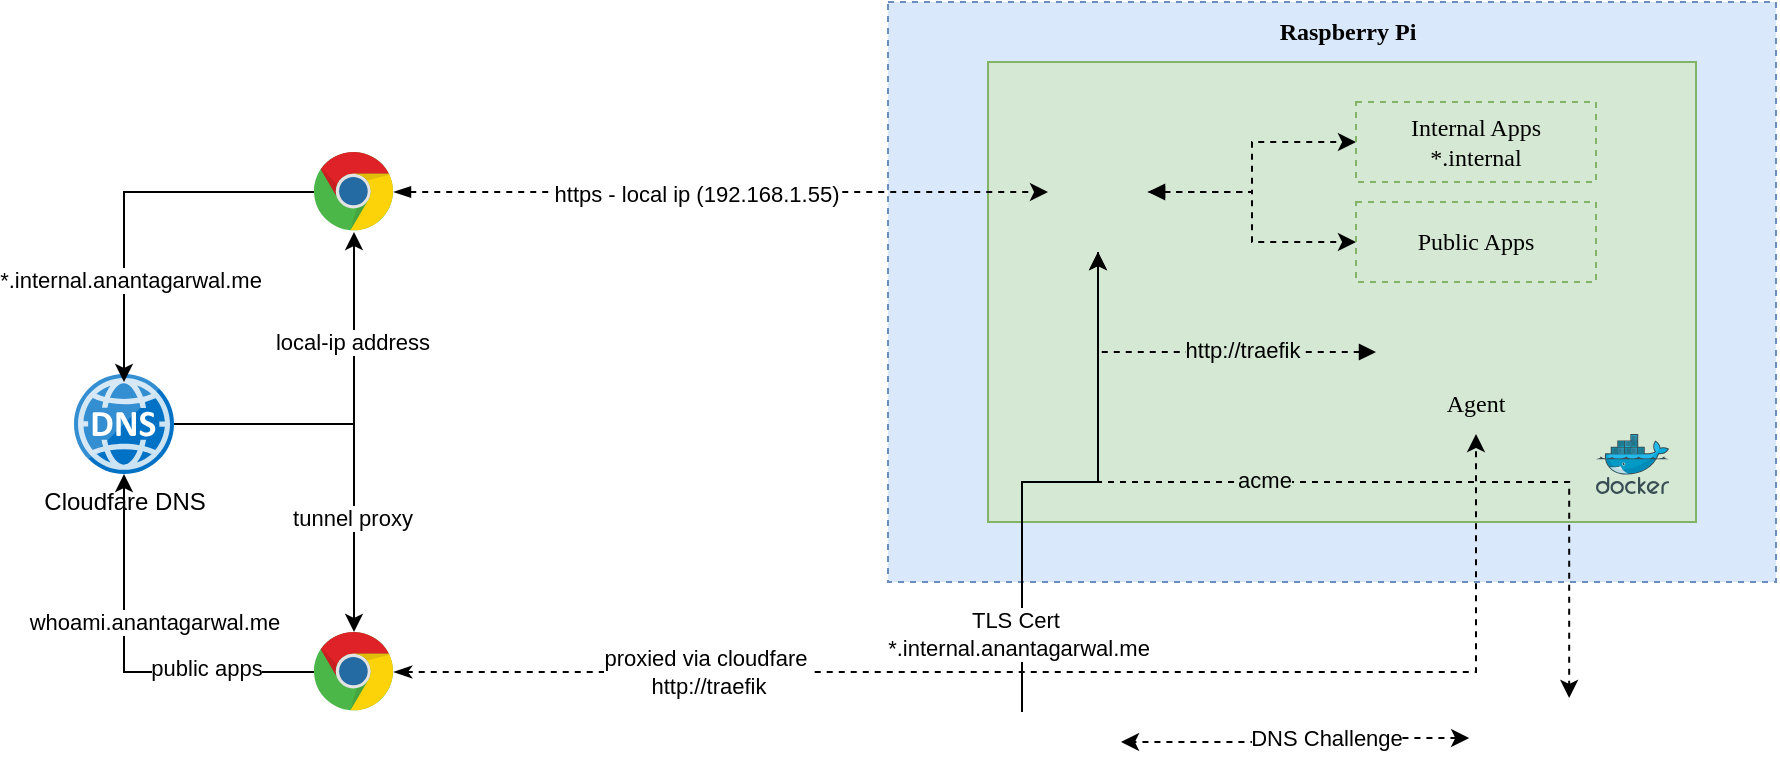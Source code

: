 <mxfile version="28.0.6">
  <diagram name="Page-1" id="g_UVqDcBMchZNELhRoKj">
    <mxGraphModel dx="1426" dy="841" grid="1" gridSize="10" guides="1" tooltips="1" connect="1" arrows="1" fold="1" page="1" pageScale="1" pageWidth="1100" pageHeight="1700" math="0" shadow="0">
      <root>
        <mxCell id="0" />
        <mxCell id="1" parent="0" />
        <mxCell id="pERkv3QoaEtKQf-kVdr6-24" value="" style="rounded=0;whiteSpace=wrap;html=1;fillColor=#dae8fc;strokeColor=#6c8ebf;dashed=1;strokeWidth=1;" vertex="1" parent="1">
          <mxGeometry x="560" y="270" width="444" height="290" as="geometry" />
        </mxCell>
        <mxCell id="pERkv3QoaEtKQf-kVdr6-27" value="" style="rounded=0;whiteSpace=wrap;html=1;fillColor=#d5e8d4;strokeColor=#82b366;" vertex="1" parent="1">
          <mxGeometry x="610" y="300" width="354" height="230" as="geometry" />
        </mxCell>
        <mxCell id="pERkv3QoaEtKQf-kVdr6-25" value="" style="shape=image;html=1;verticalAlign=top;verticalLabelPosition=bottom;labelBackgroundColor=#ffffff;imageAspect=0;aspect=fixed;image=https://icons.diagrams.net/icon-cache1/Fruit-2455/Fruit_iconfree_Filled_Outline_raspberry-healthy-organic-food-fruit_icon-896.svg" vertex="1" parent="1">
          <mxGeometry x="570" y="280" width="30" height="30" as="geometry" />
        </mxCell>
        <mxCell id="pERkv3QoaEtKQf-kVdr6-26" value="" style="image;sketch=0;aspect=fixed;html=1;points=[];align=center;fontSize=12;image=img/lib/mscae/Docker.svg;" vertex="1" parent="1">
          <mxGeometry x="914" y="486" width="36.59" height="30" as="geometry" />
        </mxCell>
        <mxCell id="pERkv3QoaEtKQf-kVdr6-34" style="edgeStyle=orthogonalEdgeStyle;rounded=0;orthogonalLoop=1;jettySize=auto;html=1;dashed=1;startArrow=blockThin;startFill=1;" edge="1" parent="1" source="pERkv3QoaEtKQf-kVdr6-29" target="pERkv3QoaEtKQf-kVdr6-32">
          <mxGeometry relative="1" as="geometry" />
        </mxCell>
        <mxCell id="pERkv3QoaEtKQf-kVdr6-35" style="edgeStyle=orthogonalEdgeStyle;rounded=0;orthogonalLoop=1;jettySize=auto;html=1;entryX=0;entryY=0.5;entryDx=0;entryDy=0;startArrow=block;startFill=1;dashed=1;" edge="1" parent="1" source="pERkv3QoaEtKQf-kVdr6-29" target="pERkv3QoaEtKQf-kVdr6-33">
          <mxGeometry relative="1" as="geometry" />
        </mxCell>
        <mxCell id="pERkv3QoaEtKQf-kVdr6-42" style="edgeStyle=orthogonalEdgeStyle;rounded=0;orthogonalLoop=1;jettySize=auto;html=1;dashed=1;entryX=0.5;entryY=0;entryDx=0;entryDy=0;" edge="1" parent="1" source="pERkv3QoaEtKQf-kVdr6-29" target="pERkv3QoaEtKQf-kVdr6-44">
          <mxGeometry relative="1" as="geometry">
            <mxPoint x="665" y="600" as="targetPoint" />
            <Array as="points">
              <mxPoint x="665" y="510" />
              <mxPoint x="901" y="510" />
            </Array>
          </mxGeometry>
        </mxCell>
        <mxCell id="pERkv3QoaEtKQf-kVdr6-43" value="acme" style="edgeLabel;html=1;align=center;verticalAlign=middle;resizable=0;points=[];labelBackgroundColor=light-dark(#d5e8d4, #ededed);" vertex="1" connectable="0" parent="pERkv3QoaEtKQf-kVdr6-42">
          <mxGeometry x="-0.144" y="-3" relative="1" as="geometry">
            <mxPoint x="1" y="-4" as="offset" />
          </mxGeometry>
        </mxCell>
        <mxCell id="pERkv3QoaEtKQf-kVdr6-29" value="" style="shape=image;verticalLabelPosition=bottom;verticalAlign=top;imageAspect=0;image=https://ddev.com/img/blog/2024/07/traefik.logo.png;" vertex="1" parent="1">
          <mxGeometry x="640" y="335" width="50" height="60" as="geometry" />
        </mxCell>
        <mxCell id="pERkv3QoaEtKQf-kVdr6-32" value="Internal Apps&lt;div&gt;*.internal&lt;/div&gt;" style="rounded=0;whiteSpace=wrap;html=1;fillColor=#d5e8d4;strokeColor=#82b366;dashed=1;fontFamily=Verdana;" vertex="1" parent="1">
          <mxGeometry x="794" y="320" width="120" height="40" as="geometry" />
        </mxCell>
        <mxCell id="pERkv3QoaEtKQf-kVdr6-33" value="Public Apps" style="rounded=0;whiteSpace=wrap;html=1;fillColor=#d5e8d4;strokeColor=#82b366;dashed=1;fontFamily=Verdana;" vertex="1" parent="1">
          <mxGeometry x="794" y="370" width="120" height="40" as="geometry" />
        </mxCell>
        <mxCell id="pERkv3QoaEtKQf-kVdr6-36" value="Raspberry Pi" style="text;html=1;align=center;verticalAlign=middle;whiteSpace=wrap;rounded=0;fontFamily=Verdana;fontStyle=1" vertex="1" parent="1">
          <mxGeometry x="720" y="270" width="140" height="30" as="geometry" />
        </mxCell>
        <mxCell id="pERkv3QoaEtKQf-kVdr6-39" style="edgeStyle=orthogonalEdgeStyle;rounded=0;orthogonalLoop=1;jettySize=auto;html=1;entryX=0.5;entryY=1;entryDx=0;entryDy=0;startArrow=block;startFill=1;dashed=1;" edge="1" parent="1" source="pERkv3QoaEtKQf-kVdr6-37" target="pERkv3QoaEtKQf-kVdr6-29">
          <mxGeometry relative="1" as="geometry" />
        </mxCell>
        <mxCell id="pERkv3QoaEtKQf-kVdr6-51" value="http://traefik" style="edgeLabel;html=1;align=center;verticalAlign=middle;resizable=0;points=[];labelBackgroundColor=light-dark(#d5e8d4, #ededed);" vertex="1" connectable="0" parent="pERkv3QoaEtKQf-kVdr6-39">
          <mxGeometry x="-0.291" y="-4" relative="1" as="geometry">
            <mxPoint y="3" as="offset" />
          </mxGeometry>
        </mxCell>
        <mxCell id="pERkv3QoaEtKQf-kVdr6-37" value="" style="shape=image;verticalLabelPosition=bottom;verticalAlign=top;imageAspect=0;image=https://upload.wikimedia.org/wikipedia/commons/thumb/4/4b/Cloudflare_Logo.svg/330px-Cloudflare_Logo.svg.png;" vertex="1" parent="1">
          <mxGeometry x="804" y="430" width="80" height="30" as="geometry" />
        </mxCell>
        <mxCell id="pERkv3QoaEtKQf-kVdr6-38" value="Agent" style="text;html=1;align=center;verticalAlign=middle;whiteSpace=wrap;rounded=0;fontFamily=Verdana;" vertex="1" parent="1">
          <mxGeometry x="824" y="456" width="60" height="30" as="geometry" />
        </mxCell>
        <mxCell id="pERkv3QoaEtKQf-kVdr6-49" style="edgeStyle=orthogonalEdgeStyle;rounded=0;orthogonalLoop=1;jettySize=auto;html=1;" edge="1" parent="1" source="pERkv3QoaEtKQf-kVdr6-41" target="pERkv3QoaEtKQf-kVdr6-29">
          <mxGeometry relative="1" as="geometry" />
        </mxCell>
        <mxCell id="pERkv3QoaEtKQf-kVdr6-50" value="TLS Cert&amp;nbsp;&lt;div&gt;*.internal.anantagarwal.me&lt;/div&gt;" style="edgeLabel;html=1;align=center;verticalAlign=middle;resizable=0;points=[];" vertex="1" connectable="0" parent="pERkv3QoaEtKQf-kVdr6-49">
          <mxGeometry x="-0.709" y="2" relative="1" as="geometry">
            <mxPoint as="offset" />
          </mxGeometry>
        </mxCell>
        <mxCell id="pERkv3QoaEtKQf-kVdr6-41" value="" style="shape=image;verticalLabelPosition=bottom;verticalAlign=top;imageAspect=0;image=https://upload.wikimedia.org/wikipedia/en/thumb/0/07/Let%27s_Encrypt.svg/330px-Let%27s_Encrypt.svg.png;" vertex="1" parent="1">
          <mxGeometry x="577.5" y="625" width="99" height="30" as="geometry" />
        </mxCell>
        <mxCell id="pERkv3QoaEtKQf-kVdr6-47" style="edgeStyle=orthogonalEdgeStyle;rounded=0;orthogonalLoop=1;jettySize=auto;html=1;dashed=1;startArrow=classic;startFill=1;" edge="1" parent="1" source="pERkv3QoaEtKQf-kVdr6-44" target="pERkv3QoaEtKQf-kVdr6-41">
          <mxGeometry relative="1" as="geometry">
            <mxPoint x="740" y="630" as="targetPoint" />
          </mxGeometry>
        </mxCell>
        <mxCell id="pERkv3QoaEtKQf-kVdr6-48" value="DNS Challenge" style="edgeLabel;html=1;align=center;verticalAlign=middle;resizable=0;points=[];" vertex="1" connectable="0" parent="pERkv3QoaEtKQf-kVdr6-47">
          <mxGeometry x="-0.197" y="-3" relative="1" as="geometry">
            <mxPoint x="-1" y="3" as="offset" />
          </mxGeometry>
        </mxCell>
        <mxCell id="pERkv3QoaEtKQf-kVdr6-44" value="" style="shape=image;verticalLabelPosition=bottom;verticalAlign=top;imageAspect=0;image=https://upload.wikimedia.org/wikipedia/commons/thumb/4/4b/Cloudflare_Logo.svg/330px-Cloudflare_Logo.svg.png;" vertex="1" parent="1">
          <mxGeometry x="850.59" y="618" width="100" height="40" as="geometry" />
        </mxCell>
        <mxCell id="pERkv3QoaEtKQf-kVdr6-58" style="edgeStyle=orthogonalEdgeStyle;rounded=0;orthogonalLoop=1;jettySize=auto;html=1;startArrow=blockThin;startFill=1;dashed=1;" edge="1" parent="1" source="pERkv3QoaEtKQf-kVdr6-52" target="pERkv3QoaEtKQf-kVdr6-29">
          <mxGeometry relative="1" as="geometry" />
        </mxCell>
        <mxCell id="pERkv3QoaEtKQf-kVdr6-59" value="https - local ip (192.168.1.55)" style="edgeLabel;html=1;align=center;verticalAlign=middle;resizable=0;points=[];" vertex="1" connectable="0" parent="pERkv3QoaEtKQf-kVdr6-58">
          <mxGeometry x="-0.081" y="-1" relative="1" as="geometry">
            <mxPoint as="offset" />
          </mxGeometry>
        </mxCell>
        <mxCell id="pERkv3QoaEtKQf-kVdr6-52" value="" style="dashed=0;outlineConnect=0;html=1;align=center;labelPosition=center;verticalLabelPosition=bottom;verticalAlign=top;shape=mxgraph.weblogos.chrome" vertex="1" parent="1">
          <mxGeometry x="273" y="345" width="40" height="40" as="geometry" />
        </mxCell>
        <mxCell id="pERkv3QoaEtKQf-kVdr6-56" style="edgeStyle=orthogonalEdgeStyle;rounded=0;orthogonalLoop=1;jettySize=auto;html=1;" edge="1" parent="1" source="pERkv3QoaEtKQf-kVdr6-53" target="pERkv3QoaEtKQf-kVdr6-52">
          <mxGeometry relative="1" as="geometry" />
        </mxCell>
        <mxCell id="pERkv3QoaEtKQf-kVdr6-57" value="local-ip address" style="edgeLabel;html=1;align=center;verticalAlign=middle;resizable=0;points=[];" vertex="1" connectable="0" parent="pERkv3QoaEtKQf-kVdr6-56">
          <mxGeometry x="0.276" y="1" relative="1" as="geometry">
            <mxPoint y="-13" as="offset" />
          </mxGeometry>
        </mxCell>
        <mxCell id="pERkv3QoaEtKQf-kVdr6-63" style="edgeStyle=orthogonalEdgeStyle;rounded=0;orthogonalLoop=1;jettySize=auto;html=1;" edge="1" parent="1" source="pERkv3QoaEtKQf-kVdr6-53" target="pERkv3QoaEtKQf-kVdr6-60">
          <mxGeometry relative="1" as="geometry" />
        </mxCell>
        <mxCell id="pERkv3QoaEtKQf-kVdr6-64" value="tunnel proxy" style="edgeLabel;html=1;align=center;verticalAlign=middle;resizable=0;points=[];" vertex="1" connectable="0" parent="pERkv3QoaEtKQf-kVdr6-63">
          <mxGeometry x="0.412" y="-1" relative="1" as="geometry">
            <mxPoint as="offset" />
          </mxGeometry>
        </mxCell>
        <mxCell id="pERkv3QoaEtKQf-kVdr6-53" value="Cloudfare DNS" style="image;sketch=0;aspect=fixed;html=1;points=[];align=center;fontSize=12;image=img/lib/mscae/DNS.svg;" vertex="1" parent="1">
          <mxGeometry x="153" y="456" width="50" height="50" as="geometry" />
        </mxCell>
        <mxCell id="pERkv3QoaEtKQf-kVdr6-54" style="edgeStyle=orthogonalEdgeStyle;rounded=0;orthogonalLoop=1;jettySize=auto;html=1;entryX=0.5;entryY=0.08;entryDx=0;entryDy=0;entryPerimeter=0;" edge="1" parent="1" source="pERkv3QoaEtKQf-kVdr6-52" target="pERkv3QoaEtKQf-kVdr6-53">
          <mxGeometry relative="1" as="geometry" />
        </mxCell>
        <mxCell id="pERkv3QoaEtKQf-kVdr6-55" value="*.internal.anantagarwal.me" style="edgeLabel;html=1;align=center;verticalAlign=middle;resizable=0;points=[];" vertex="1" connectable="0" parent="pERkv3QoaEtKQf-kVdr6-54">
          <mxGeometry x="0.044" y="3" relative="1" as="geometry">
            <mxPoint y="40" as="offset" />
          </mxGeometry>
        </mxCell>
        <mxCell id="pERkv3QoaEtKQf-kVdr6-61" style="edgeStyle=orthogonalEdgeStyle;rounded=0;orthogonalLoop=1;jettySize=auto;html=1;" edge="1" parent="1" source="pERkv3QoaEtKQf-kVdr6-60" target="pERkv3QoaEtKQf-kVdr6-53">
          <mxGeometry relative="1" as="geometry" />
        </mxCell>
        <mxCell id="pERkv3QoaEtKQf-kVdr6-62" value="whoami.anantagarwal.me" style="edgeLabel;html=1;align=center;verticalAlign=middle;resizable=0;points=[];" vertex="1" connectable="0" parent="pERkv3QoaEtKQf-kVdr6-61">
          <mxGeometry x="-0.268" relative="1" as="geometry">
            <mxPoint x="-9" y="-25" as="offset" />
          </mxGeometry>
        </mxCell>
        <mxCell id="pERkv3QoaEtKQf-kVdr6-69" value="public apps" style="edgeLabel;html=1;align=center;verticalAlign=middle;resizable=0;points=[];" vertex="1" connectable="0" parent="pERkv3QoaEtKQf-kVdr6-61">
          <mxGeometry x="-0.299" relative="1" as="geometry">
            <mxPoint x="14" y="-2" as="offset" />
          </mxGeometry>
        </mxCell>
        <mxCell id="pERkv3QoaEtKQf-kVdr6-65" style="edgeStyle=orthogonalEdgeStyle;rounded=0;orthogonalLoop=1;jettySize=auto;html=1;startArrow=classicThin;startFill=1;dashed=1;" edge="1" parent="1" source="pERkv3QoaEtKQf-kVdr6-60" target="pERkv3QoaEtKQf-kVdr6-38">
          <mxGeometry relative="1" as="geometry" />
        </mxCell>
        <mxCell id="pERkv3QoaEtKQf-kVdr6-66" value="proxied via cloudfare&amp;nbsp;&lt;div&gt;http://traefik&lt;/div&gt;" style="edgeLabel;html=1;align=center;verticalAlign=middle;resizable=0;points=[];" vertex="1" connectable="0" parent="pERkv3QoaEtKQf-kVdr6-65">
          <mxGeometry x="-0.458" y="2" relative="1" as="geometry">
            <mxPoint x="-22" y="2" as="offset" />
          </mxGeometry>
        </mxCell>
        <mxCell id="pERkv3QoaEtKQf-kVdr6-60" value="" style="dashed=0;outlineConnect=0;html=1;align=center;labelPosition=center;verticalLabelPosition=bottom;verticalAlign=top;shape=mxgraph.weblogos.chrome" vertex="1" parent="1">
          <mxGeometry x="273" y="585" width="40" height="40" as="geometry" />
        </mxCell>
        <mxCell id="pERkv3QoaEtKQf-kVdr6-68" value="" style="shape=image;verticalLabelPosition=bottom;verticalAlign=top;imageAspect=0;image=https://upload.wikimedia.org/wikipedia/commons/thumb/4/4b/Cloudflare_Logo.svg/330px-Cloudflare_Logo.svg.png;" vertex="1" parent="1">
          <mxGeometry x="420" y="560" width="80" height="30" as="geometry" />
        </mxCell>
      </root>
    </mxGraphModel>
  </diagram>
</mxfile>
